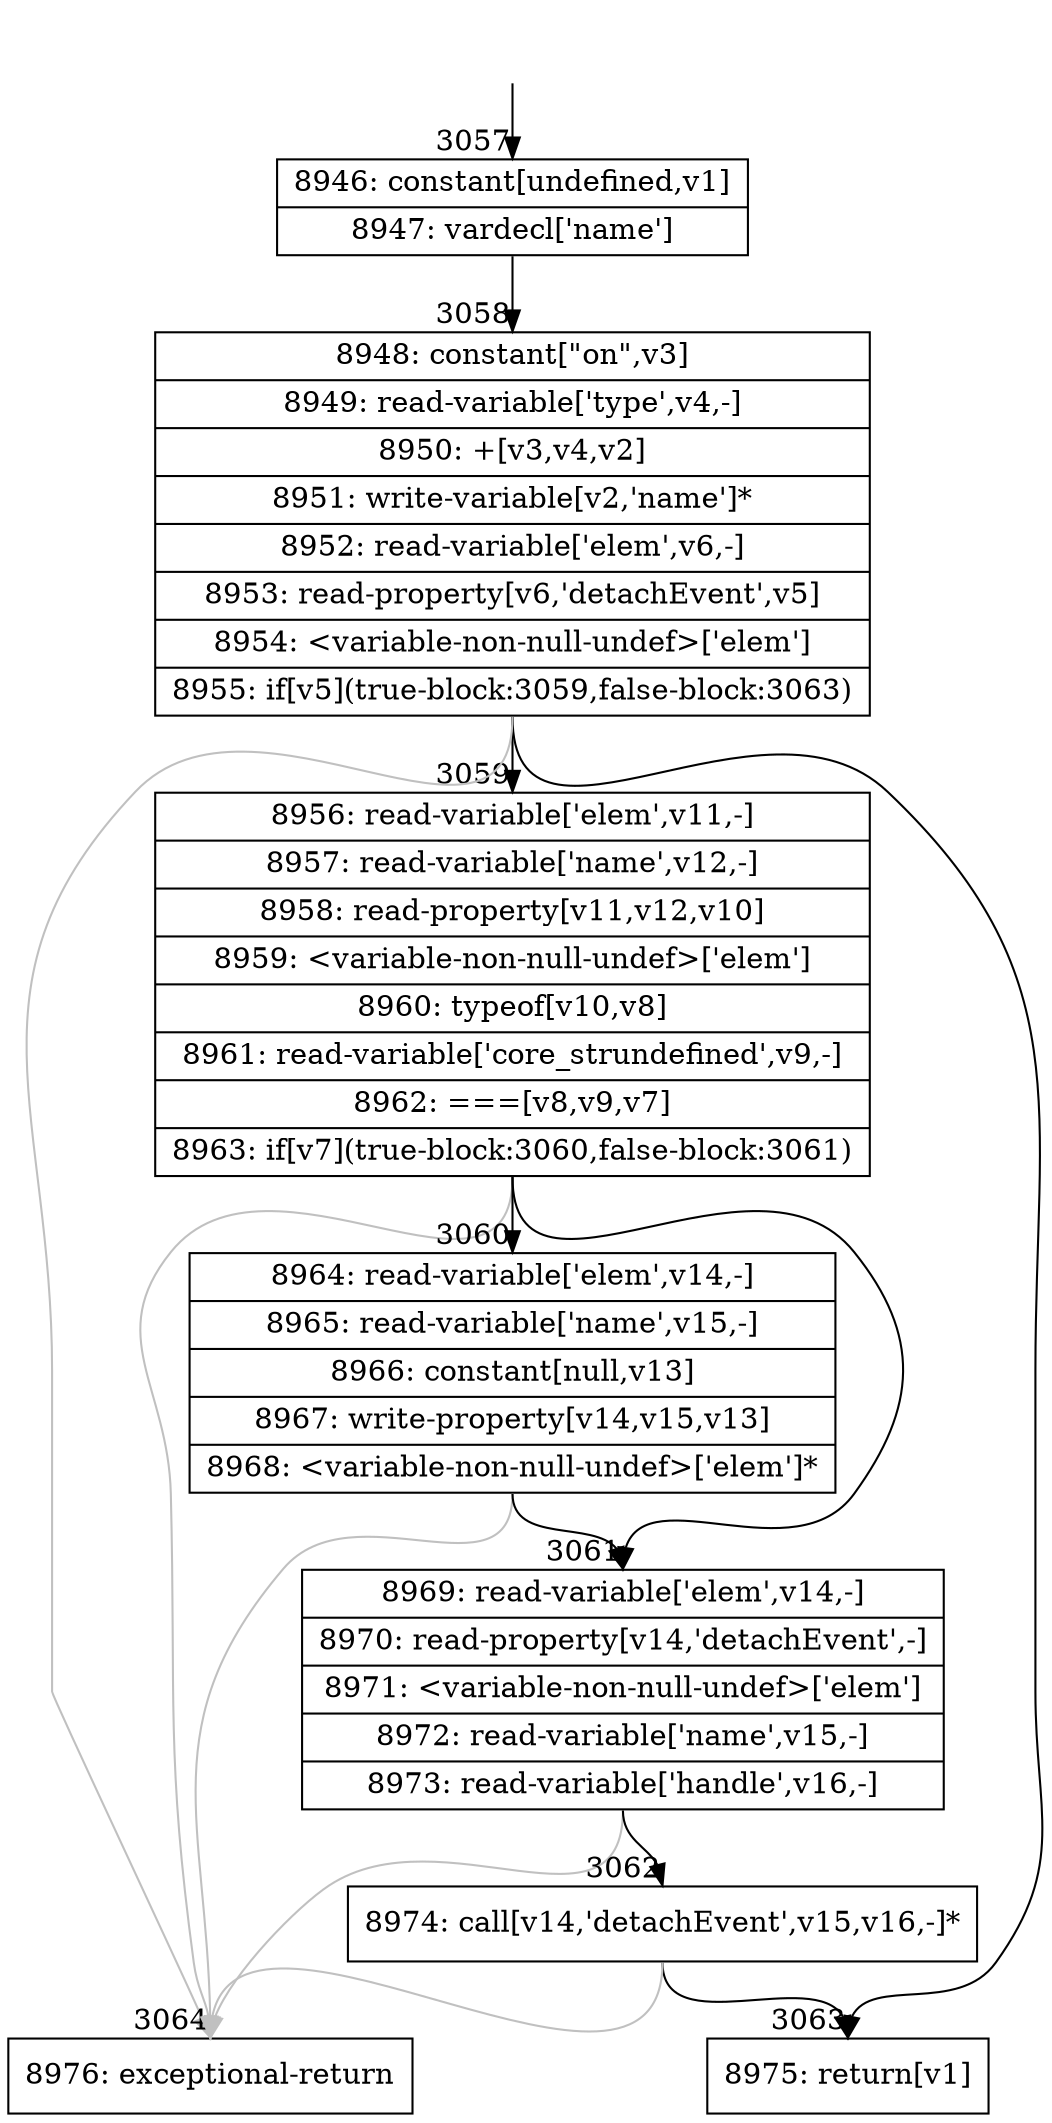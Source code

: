 digraph {
rankdir="TD"
BB_entry186[shape=none,label=""];
BB_entry186 -> BB3057 [tailport=s, headport=n, headlabel="    3057"]
BB3057 [shape=record label="{8946: constant[undefined,v1]|8947: vardecl['name']}" ] 
BB3057 -> BB3058 [tailport=s, headport=n, headlabel="      3058"]
BB3058 [shape=record label="{8948: constant[\"on\",v3]|8949: read-variable['type',v4,-]|8950: +[v3,v4,v2]|8951: write-variable[v2,'name']*|8952: read-variable['elem',v6,-]|8953: read-property[v6,'detachEvent',v5]|8954: \<variable-non-null-undef\>['elem']|8955: if[v5](true-block:3059,false-block:3063)}" ] 
BB3058 -> BB3059 [tailport=s, headport=n, headlabel="      3059"]
BB3058 -> BB3063 [tailport=s, headport=n, headlabel="      3063"]
BB3058 -> BB3064 [tailport=s, headport=n, color=gray, headlabel="      3064"]
BB3059 [shape=record label="{8956: read-variable['elem',v11,-]|8957: read-variable['name',v12,-]|8958: read-property[v11,v12,v10]|8959: \<variable-non-null-undef\>['elem']|8960: typeof[v10,v8]|8961: read-variable['core_strundefined',v9,-]|8962: ===[v8,v9,v7]|8963: if[v7](true-block:3060,false-block:3061)}" ] 
BB3059 -> BB3060 [tailport=s, headport=n, headlabel="      3060"]
BB3059 -> BB3061 [tailport=s, headport=n, headlabel="      3061"]
BB3059 -> BB3064 [tailport=s, headport=n, color=gray]
BB3060 [shape=record label="{8964: read-variable['elem',v14,-]|8965: read-variable['name',v15,-]|8966: constant[null,v13]|8967: write-property[v14,v15,v13]|8968: \<variable-non-null-undef\>['elem']*}" ] 
BB3060 -> BB3061 [tailport=s, headport=n]
BB3060 -> BB3064 [tailport=s, headport=n, color=gray]
BB3061 [shape=record label="{8969: read-variable['elem',v14,-]|8970: read-property[v14,'detachEvent',-]|8971: \<variable-non-null-undef\>['elem']|8972: read-variable['name',v15,-]|8973: read-variable['handle',v16,-]}" ] 
BB3061 -> BB3062 [tailport=s, headport=n, headlabel="      3062"]
BB3061 -> BB3064 [tailport=s, headport=n, color=gray]
BB3062 [shape=record label="{8974: call[v14,'detachEvent',v15,v16,-]*}" ] 
BB3062 -> BB3063 [tailport=s, headport=n]
BB3062 -> BB3064 [tailport=s, headport=n, color=gray]
BB3063 [shape=record label="{8975: return[v1]}" ] 
BB3064 [shape=record label="{8976: exceptional-return}" ] 
}
